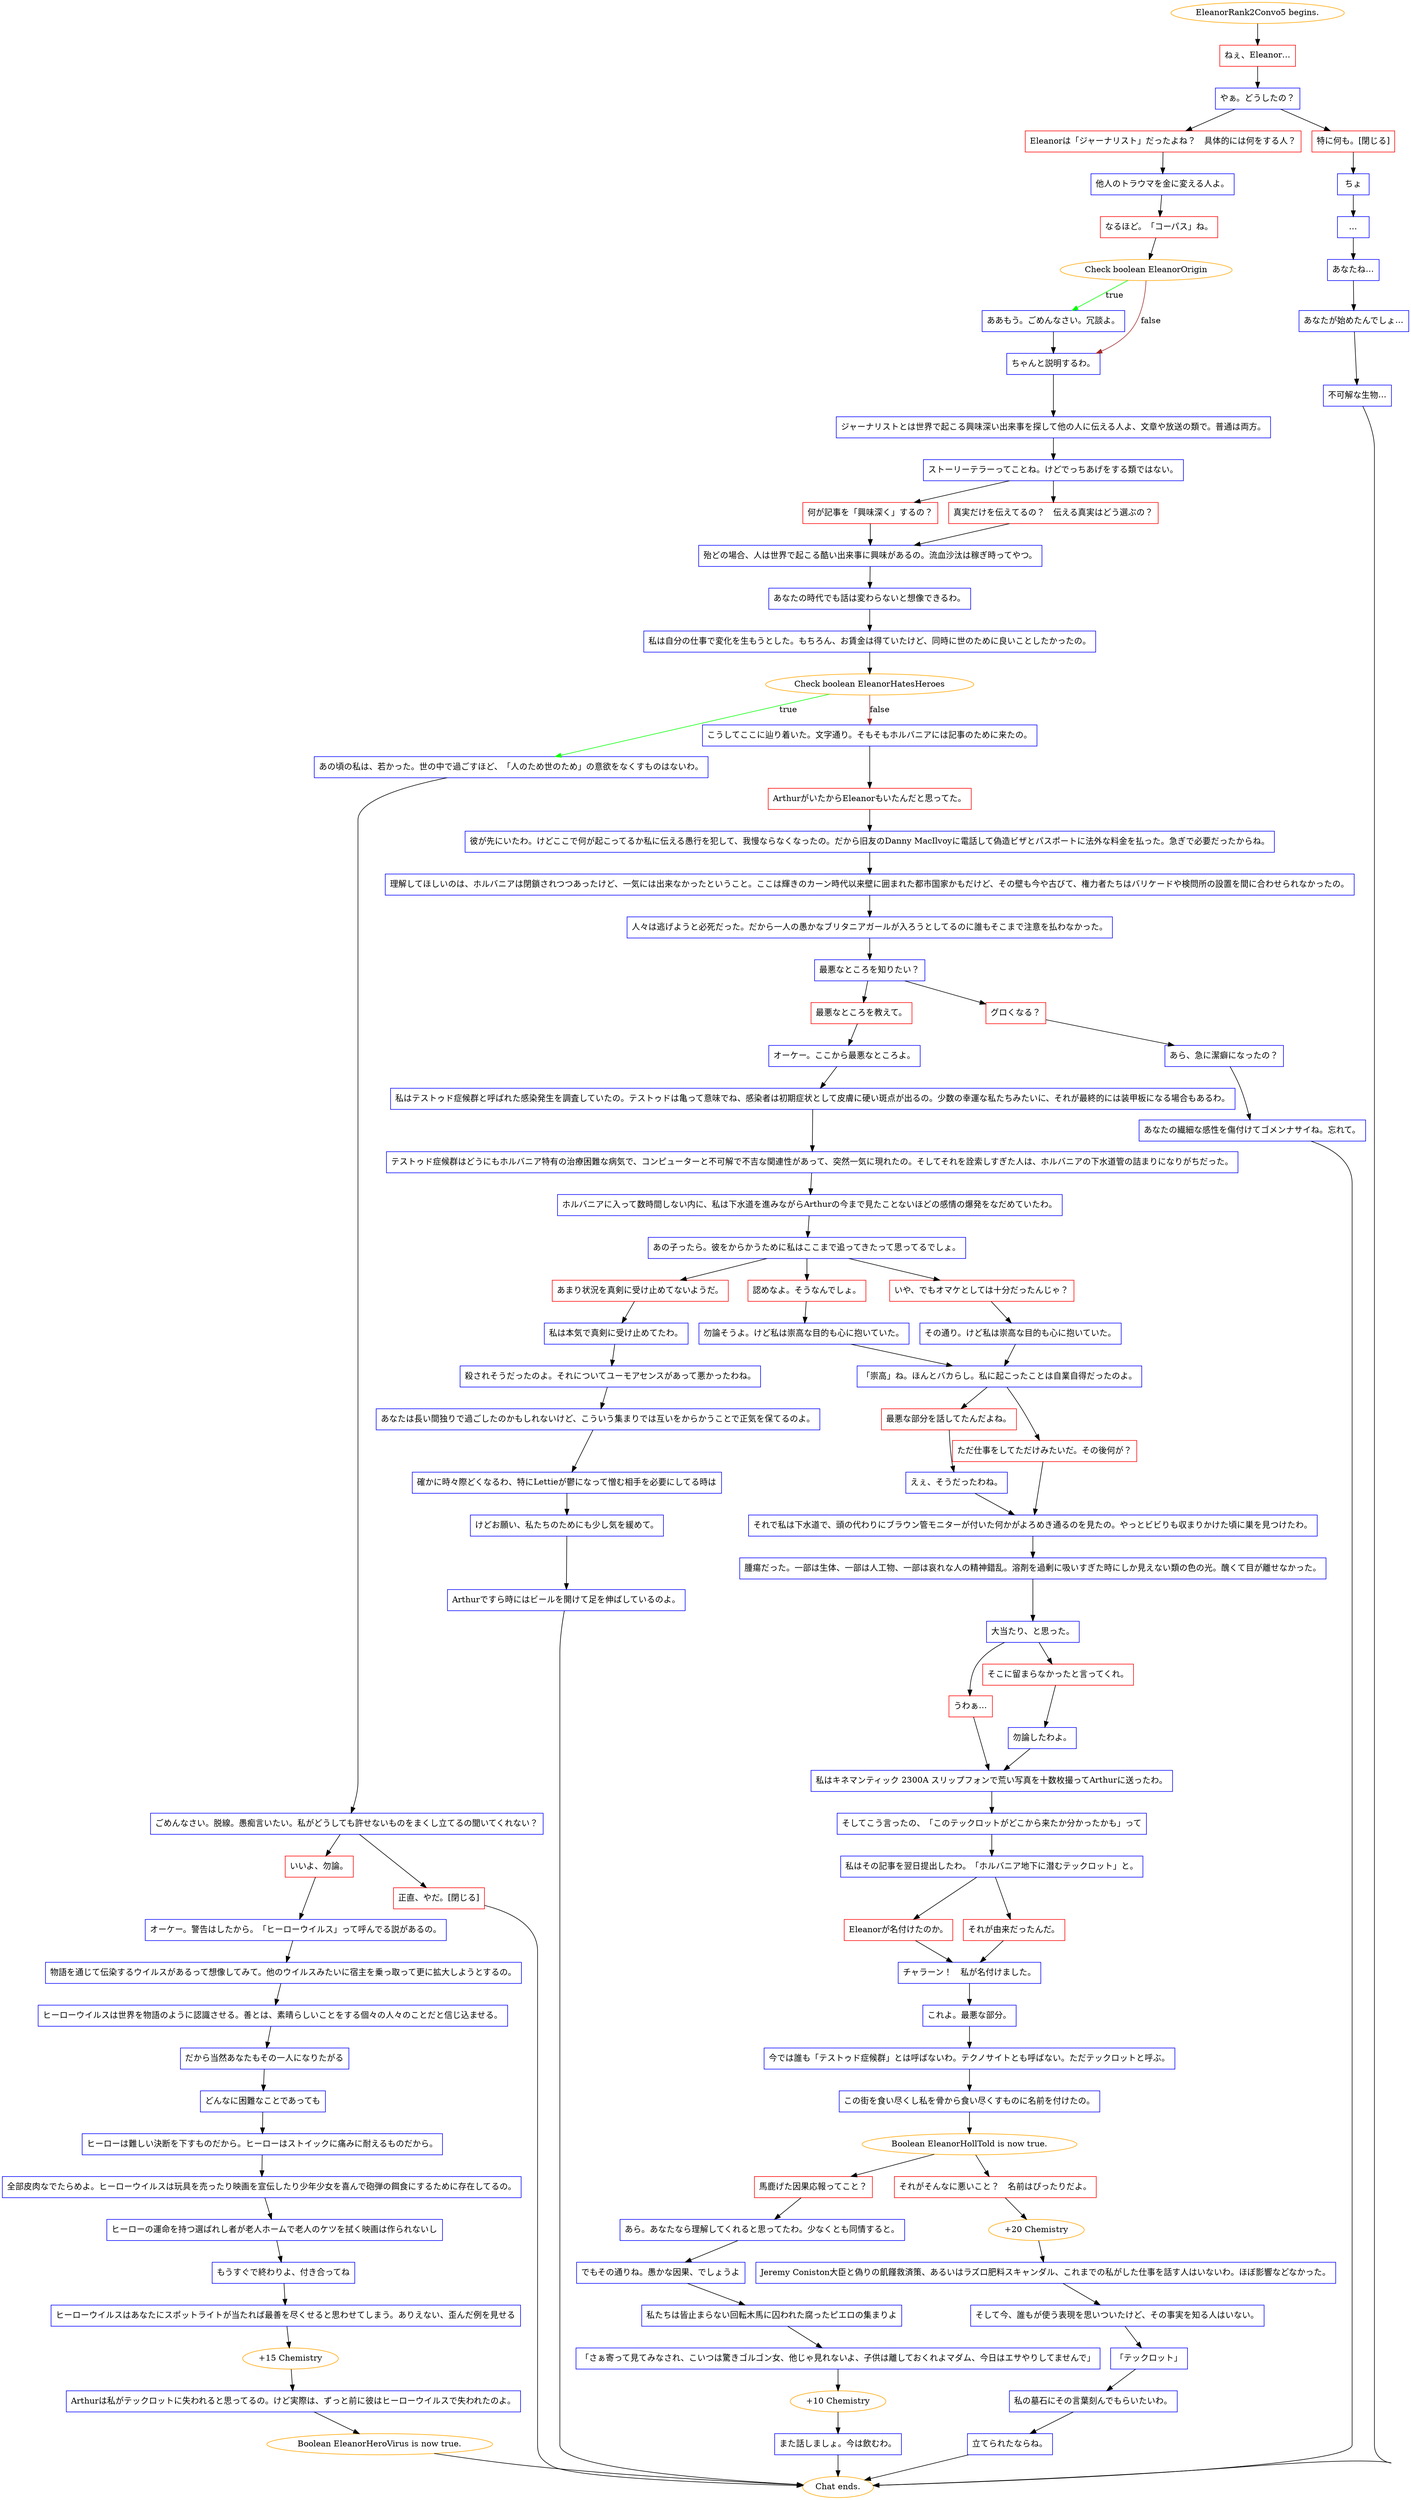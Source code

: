 digraph {
	"EleanorRank2Convo5 begins." [color=orange];
		"EleanorRank2Convo5 begins." -> j2751182255;
	j2751182255 [label="ねぇ、Eleanor…",shape=box,color=red];
		j2751182255 -> j3642022233;
	j3642022233 [label="やぁ。どうしたの？",shape=box,color=blue];
		j3642022233 -> j9136351;
		j3642022233 -> j996290415;
	j9136351 [label="Eleanorは「ジャーナリスト」だったよね？　具体的には何をする人？",shape=box,color=red];
		j9136351 -> j3672088974;
	j996290415 [label="特に何も。[閉じる]",shape=box,color=red];
		j996290415 -> j2375902203;
	j3672088974 [label="他人のトラウマを金に変える人よ。",shape=box,color=blue];
		j3672088974 -> j1779634415;
	j2375902203 [label="ちょ",shape=box,color=blue];
		j2375902203 -> j2120966769;
	j1779634415 [label="なるほど。「コーパス」ね。",shape=box,color=red];
		j1779634415 -> j2127172605;
	j2120966769 [label="…",shape=box,color=blue];
		j2120966769 -> j3321666322;
	j2127172605 [label="Check boolean EleanorOrigin",color=orange];
		j2127172605 -> j292001330 [label=true,color=green];
		j2127172605 -> j1840818489 [label=false,color=brown];
	j3321666322 [label="あなたね…",shape=box,color=blue];
		j3321666322 -> j2553361501;
	j292001330 [label="ああもう。ごめんなさい。冗談よ。",shape=box,color=blue];
		j292001330 -> j1840818489;
	j1840818489 [label="ちゃんと説明するわ。",shape=box,color=blue];
		j1840818489 -> j2071859122;
	j2553361501 [label="あなたが始めたんでしょ…",shape=box,color=blue];
		j2553361501 -> j3382402913;
	j2071859122 [label="ジャーナリストとは世界で起こる興味深い出来事を探して他の人に伝える人よ、文章や放送の類で。普通は両方。",shape=box,color=blue];
		j2071859122 -> j2528150697;
	j3382402913 [label="不可解な生物…",shape=box,color=blue];
		j3382402913 -> "Chat ends.";
	j2528150697 [label="ストーリーテラーってことね。けどでっちあげをする類ではない。",shape=box,color=blue];
		j2528150697 -> j2921022598;
		j2528150697 -> j2450218137;
	"Chat ends." [color=orange];
	j2921022598 [label="何が記事を「興味深く」するの？",shape=box,color=red];
		j2921022598 -> j646894406;
	j2450218137 [label="真実だけを伝えてるの？　伝える真実はどう選ぶの？",shape=box,color=red];
		j2450218137 -> j646894406;
	j646894406 [label="殆どの場合、人は世界で起こる酷い出来事に興味があるの。流血沙汰は稼ぎ時ってやつ。",shape=box,color=blue];
		j646894406 -> j2789017852;
	j2789017852 [label="あなたの時代でも話は変わらないと想像できるわ。",shape=box,color=blue];
		j2789017852 -> j4152724353;
	j4152724353 [label="私は自分の仕事で変化を生もうとした。もちろん、お賃金は得ていたけど、同時に世のために良いことしたかったの。",shape=box,color=blue];
		j4152724353 -> j2916376111;
	j2916376111 [label="Check boolean EleanorHatesHeroes",color=orange];
		j2916376111 -> j57391241 [label=true,color=green];
		j2916376111 -> j499443465 [label=false,color=brown];
	j57391241 [label="あの頃の私は、若かった。世の中で過ごすほど、「人のため世のため」の意欲をなくすものはないわ。",shape=box,color=blue];
		j57391241 -> j1341502811;
	j499443465 [label="こうしてここに辿り着いた。文字通り。そもそもホルバニアには記事のために来たの。",shape=box,color=blue];
		j499443465 -> j2937967871;
	j1341502811 [label="ごめんなさい。脱線。愚痴言いたい。私がどうしても許せないものをまくし立てるの聞いてくれない？",shape=box,color=blue];
		j1341502811 -> j4117424122;
		j1341502811 -> j3236239322;
	j2937967871 [label="ArthurがいたからEleanorもいたんだと思ってた。",shape=box,color=red];
		j2937967871 -> j3507257145;
	j4117424122 [label="いいよ、勿論。",shape=box,color=red];
		j4117424122 -> j4110612555;
	j3236239322 [label="正直、やだ。[閉じる]",shape=box,color=red];
		j3236239322 -> "Chat ends.";
	j3507257145 [label="彼が先にいたわ。けどここで何が起こってるか私に伝える愚行を犯して、我慢ならなくなったの。だから旧友のDanny MacIlvoyに電話して偽造ビザとパスポートに法外な料金を払った。急ぎで必要だったからね。",shape=box,color=blue];
		j3507257145 -> j3267451466;
	j4110612555 [label="オーケー。警告はしたから。「ヒーローウイルス」って呼んでる説があるの。",shape=box,color=blue];
		j4110612555 -> j1916402206;
	j3267451466 [label="理解してほしいのは、ホルバニアは閉鎖されつつあったけど、一気には出来なかったということ。ここは輝きのカーン時代以来壁に囲まれた都市国家かもだけど、その壁も今や古びて、権力者たちはバリケードや検問所の設置を間に合わせられなかったの。",shape=box,color=blue];
		j3267451466 -> j1423687521;
	j1916402206 [label="物語を通じて伝染するウイルスがあるって想像してみて。他のウイルスみたいに宿主を乗っ取って更に拡大しようとするの。",shape=box,color=blue];
		j1916402206 -> j88245535;
	j1423687521 [label="人々は逃げようと必死だった。だから一人の愚かなブリタニアガールが入ろうとしてるのに誰もそこまで注意を払わなかった。",shape=box,color=blue];
		j1423687521 -> j2037918819;
	j88245535 [label="ヒーローウイルスは世界を物語のように認識させる。善とは、素晴らしいことをする個々の人々のことだと信じ込ませる。",shape=box,color=blue];
		j88245535 -> j2736279025;
	j2037918819 [label="最悪なところを知りたい？",shape=box,color=blue];
		j2037918819 -> j3787514772;
		j2037918819 -> j3056341785;
	j2736279025 [label="だから当然あなたもその一人になりたがる",shape=box,color=blue];
		j2736279025 -> j3257963328;
	j3787514772 [label="最悪なところを教えて。",shape=box,color=red];
		j3787514772 -> j2572955256;
	j3056341785 [label="グロくなる？",shape=box,color=red];
		j3056341785 -> j4160458908;
	j3257963328 [label="どんなに困難なことであっても",shape=box,color=blue];
		j3257963328 -> j1212369973;
	j2572955256 [label="オーケー。ここから最悪なところよ。",shape=box,color=blue];
		j2572955256 -> j2029303489;
	j4160458908 [label="あら、急に潔癖になったの？",shape=box,color=blue];
		j4160458908 -> j3495845969;
	j1212369973 [label="ヒーローは難しい決断を下すものだから。ヒーローはストイックに痛みに耐えるものだから。",shape=box,color=blue];
		j1212369973 -> j1376994241;
	j2029303489 [label="私はテストゥド症候群と呼ばれた感染発生を調査していたの。テストゥドは亀って意味でね、感染者は初期症状として皮膚に硬い斑点が出るの。少数の幸運な私たちみたいに、それが最終的には装甲板になる場合もあるわ。",shape=box,color=blue];
		j2029303489 -> j507400449;
	j3495845969 [label="あなたの繊細な感性を傷付けてゴメンナサイね。忘れて。",shape=box,color=blue];
		j3495845969 -> "Chat ends.";
	j1376994241 [label="全部皮肉なでたらめよ。ヒーローウイルスは玩具を売ったり映画を宣伝したり少年少女を喜んで砲弾の餌食にするために存在してるの。",shape=box,color=blue];
		j1376994241 -> j468251578;
	j507400449 [label="テストゥド症候群はどうにもホルバニア特有の治療困難な病気で、コンピューターと不可解で不吉な関連性があって、突然一気に現れたの。そしてそれを詮索しすぎた人は、ホルバニアの下水道管の詰まりになりがちだった。",shape=box,color=blue];
		j507400449 -> j4036710167;
	j468251578 [label="ヒーローの運命を持つ選ばれし者が老人ホームで老人のケツを拭く映画は作られないし",shape=box,color=blue];
		j468251578 -> j2218710397;
	j4036710167 [label="ホルバニアに入って数時間しない内に、私は下水道を進みながらArthurの今まで見たことないほどの感情の爆発をなだめていたわ。",shape=box,color=blue];
		j4036710167 -> j3406215587;
	j2218710397 [label="もうすぐで終わりよ、付き合ってね",shape=box,color=blue];
		j2218710397 -> j367739842;
	j3406215587 [label="あの子ったら。彼をからかうために私はここまで追ってきたって思ってるでしょ。",shape=box,color=blue];
		j3406215587 -> j3424168468;
		j3406215587 -> j1009902622;
		j3406215587 -> j1411295371;
	j367739842 [label="ヒーローウイルスはあなたにスポットライトが当たれば最善を尽くせると思わせてしまう。ありえない、歪んだ例を見せる",shape=box,color=blue];
		j367739842 -> j1521063929;
	j3424168468 [label="あまり状況を真剣に受け止めてないようだ。",shape=box,color=red];
		j3424168468 -> j1997724640;
	j1009902622 [label="認めなよ。そうなんでしょ。",shape=box,color=red];
		j1009902622 -> j1709953624;
	j1411295371 [label="いや、でもオマケとしては十分だったんじゃ？",shape=box,color=red];
		j1411295371 -> j3281359163;
	j1521063929 [label="+15 Chemistry",color=orange];
		j1521063929 -> j3892724906;
	j1997724640 [label="私は本気で真剣に受け止めてたわ。",shape=box,color=blue];
		j1997724640 -> j2549425759;
	j1709953624 [label="勿論そうよ。けど私は崇高な目的も心に抱いていた。",shape=box,color=blue];
		j1709953624 -> j3908495512;
	j3281359163 [label="その通り。けど私は崇高な目的も心に抱いていた。",shape=box,color=blue];
		j3281359163 -> j3908495512;
	j3892724906 [label="Arthurは私がテックロットに失われると思ってるの。けど実際は、ずっと前に彼はヒーローウイルスで失われたのよ。",shape=box,color=blue];
		j3892724906 -> j3440758730;
	j2549425759 [label="殺されそうだったのよ。それについてユーモアセンスがあって悪かったわね。",shape=box,color=blue];
		j2549425759 -> j842035414;
	j3908495512 [label="「崇高」ね。ほんとバカらし。私に起こったことは自業自得だったのよ。",shape=box,color=blue];
		j3908495512 -> j1197599612;
		j3908495512 -> j3585327342;
	j3440758730 [label="Boolean EleanorHeroVirus is now true.",color=orange];
		j3440758730 -> "Chat ends.";
	j842035414 [label="あなたは長い間独りで過ごしたのかもしれないけど、こういう集まりでは互いをからかうことで正気を保てるのよ。",shape=box,color=blue];
		j842035414 -> j3674359669;
	j1197599612 [label="最悪な部分を話してたんだよね。",shape=box,color=red];
		j1197599612 -> j3589595910;
	j3585327342 [label="ただ仕事をしてただけみたいだ。その後何が？",shape=box,color=red];
		j3585327342 -> j1656171825;
	j3674359669 [label="確かに時々際どくなるわ、特にLettieが鬱になって憎む相手を必要にしてる時は",shape=box,color=blue];
		j3674359669 -> j1124931229;
	j3589595910 [label="えぇ、そうだったわね。",shape=box,color=blue];
		j3589595910 -> j1656171825;
	j1656171825 [label="それで私は下水道で、頭の代わりにブラウン管モニターが付いた何かがよろめき通るのを見たの。やっとビビりも収まりかけた頃に巣を見つけたわ。",shape=box,color=blue];
		j1656171825 -> j3927488637;
	j1124931229 [label="けどお願い、私たちのためにも少し気を緩めて。",shape=box,color=blue];
		j1124931229 -> j3637420576;
	j3927488637 [label="腫瘍だった。一部は生体、一部は人工物、一部は哀れな人の精神錯乱。溶剤を過剰に吸いすぎた時にしか見えない類の色の光。醜くて目が離せなかった。",shape=box,color=blue];
		j3927488637 -> j2789470921;
	j3637420576 [label="Arthurですら時にはビールを開けて足を伸ばしているのよ。",shape=box,color=blue];
		j3637420576 -> "Chat ends.";
	j2789470921 [label="大当たり、と思った。",shape=box,color=blue];
		j2789470921 -> j2887853172;
		j2789470921 -> j1536738265;
	j2887853172 [label="うわぁ…",shape=box,color=red];
		j2887853172 -> j3886370193;
	j1536738265 [label="そこに留まらなかったと言ってくれ。",shape=box,color=red];
		j1536738265 -> j4193348324;
	j3886370193 [label="私はキネマンティック 2300A スリップフォンで荒い写真を十数枚撮ってArthurに送ったわ。",shape=box,color=blue];
		j3886370193 -> j2039237635;
	j4193348324 [label="勿論したわよ。",shape=box,color=blue];
		j4193348324 -> j3886370193;
	j2039237635 [label="そしてこう言ったの、「このテックロットがどこから来たか分かったかも」って",shape=box,color=blue];
		j2039237635 -> j1096187794;
	j1096187794 [label="私はその記事を翌日提出したわ。「ホルバニア地下に潜むテックロット」と。",shape=box,color=blue];
		j1096187794 -> j1677526733;
		j1096187794 -> j3672550360;
	j1677526733 [label="Eleanorが名付けたのか。",shape=box,color=red];
		j1677526733 -> j2009713860;
	j3672550360 [label="それが由来だったんだ。",shape=box,color=red];
		j3672550360 -> j2009713860;
	j2009713860 [label="チャラーン！　私が名付けました。",shape=box,color=blue];
		j2009713860 -> j2678979350;
	j2678979350 [label="これよ。最悪な部分。",shape=box,color=blue];
		j2678979350 -> j2977895181;
	j2977895181 [label="今では誰も「テストゥド症候群」とは呼ばないわ。テクノサイトとも呼ばない。ただテックロットと呼ぶ。",shape=box,color=blue];
		j2977895181 -> j1732033390;
	j1732033390 [label="この街を食い尽くし私を骨から食い尽くすものに名前を付けたの。",shape=box,color=blue];
		j1732033390 -> j1265973904;
	j1265973904 [label="Boolean EleanorHollTold is now true.",color=orange];
		j1265973904 -> j1157455823;
		j1265973904 -> j1992655707;
	j1157455823 [label="馬鹿げた因果応報ってこと？",shape=box,color=red];
		j1157455823 -> j1838394590;
	j1992655707 [label="それがそんなに悪いこと？　名前はぴったりだよ。",shape=box,color=red];
		j1992655707 -> j789602907;
	j1838394590 [label="あら。あなたなら理解してくれると思ってたわ。少なくとも同情すると。",shape=box,color=blue];
		j1838394590 -> j554193208;
	j789602907 [label="+20 Chemistry",color=orange];
		j789602907 -> j1742605292;
	j554193208 [label="でもその通りね。愚かな因果、でしょうよ",shape=box,color=blue];
		j554193208 -> j928972849;
	j1742605292 [label="Jeremy Coniston大臣と偽りの飢饉救済策、あるいはラズロ肥料スキャンダル、これまでの私がした仕事を話す人はいないわ。ほぼ影響などなかった。",shape=box,color=blue];
		j1742605292 -> j4284349164;
	j928972849 [label="私たちは皆止まらない回転木馬に囚われた腐ったピエロの集まりよ",shape=box,color=blue];
		j928972849 -> j1471818159;
	j4284349164 [label="そして今、誰もが使う表現を思いついたけど、その事実を知る人はいない。",shape=box,color=blue];
		j4284349164 -> j3973003781;
	j1471818159 [label="「さぁ寄って見てみなされ、こいつは驚きゴルゴン女、他じゃ見れないよ、子供は離しておくれよマダム、今日はエサやりしてませんで」",shape=box,color=blue];
		j1471818159 -> j1787171770;
	j3973003781 [label="「テックロット」",shape=box,color=blue];
		j3973003781 -> j1402046453;
	j1787171770 [label="+10 Chemistry",color=orange];
		j1787171770 -> j4186557548;
	j1402046453 [label="私の墓石にその言葉刻んでもらいたいわ。",shape=box,color=blue];
		j1402046453 -> j772991577;
	j4186557548 [label="また話しましょ。今は飲むわ。",shape=box,color=blue];
		j4186557548 -> "Chat ends.";
	j772991577 [label="立てられたならね。",shape=box,color=blue];
		j772991577 -> "Chat ends.";
}
